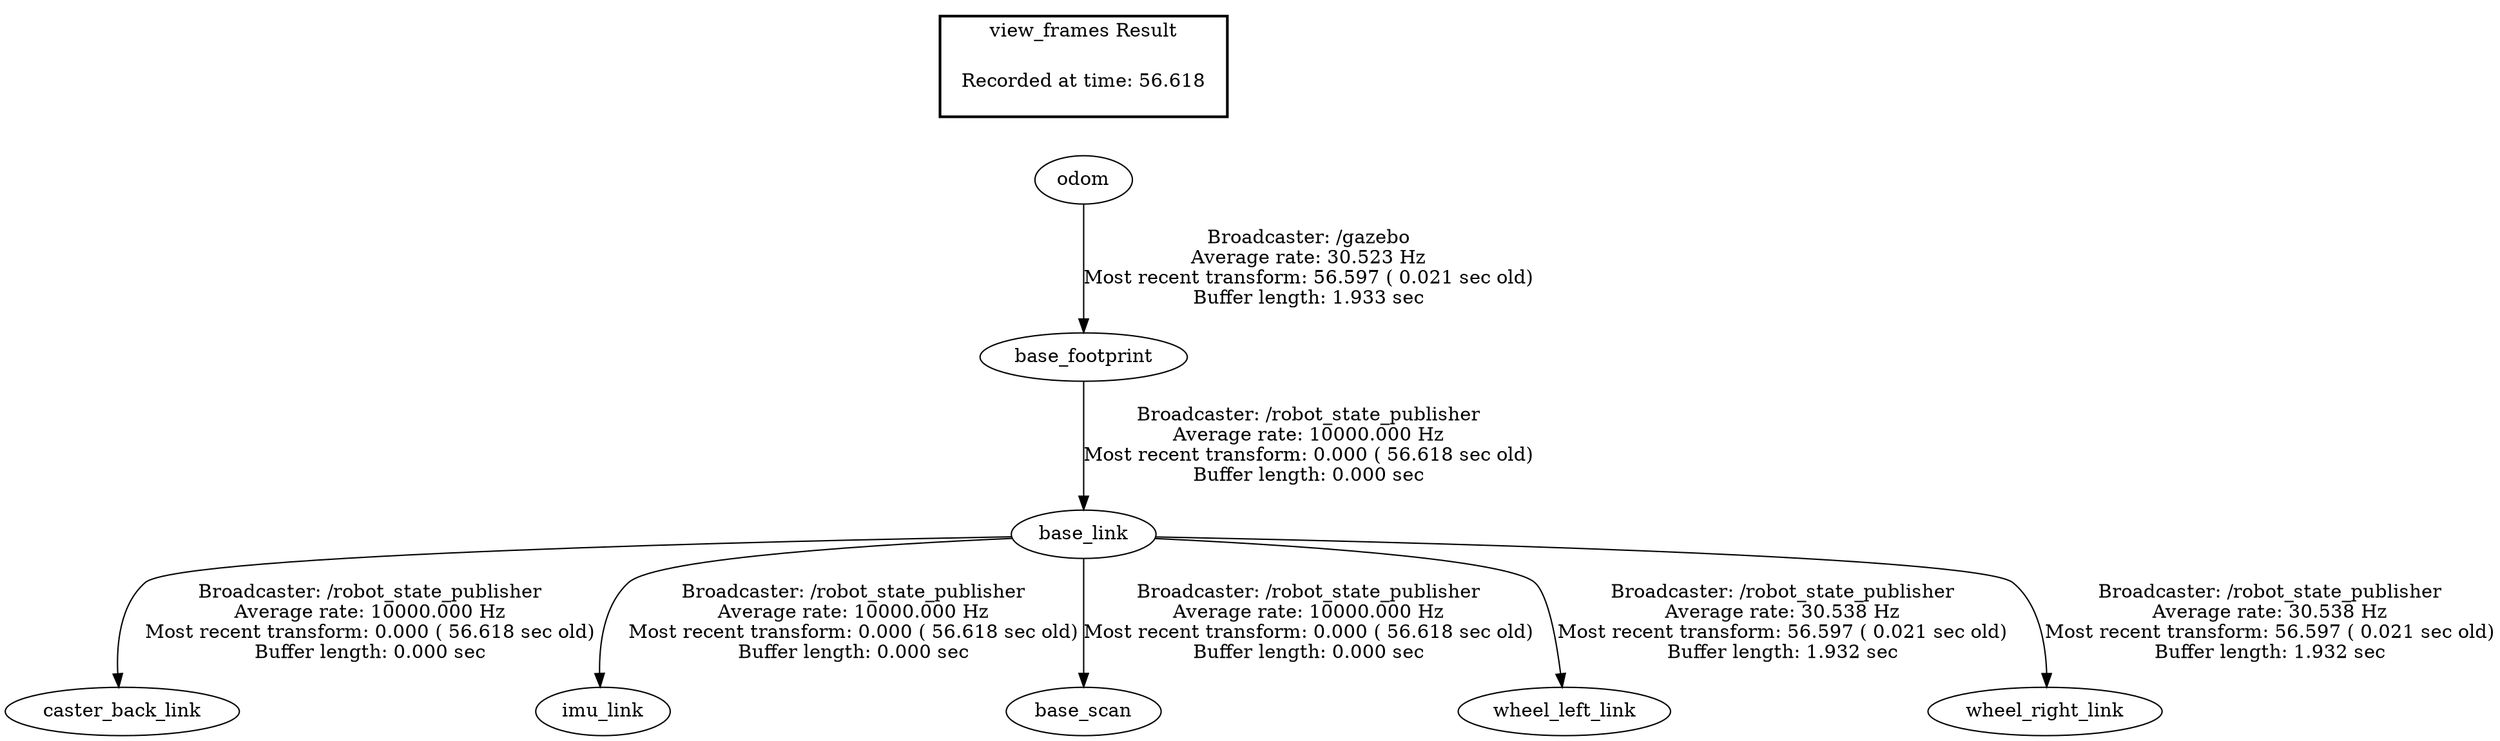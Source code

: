 digraph G {
"base_footprint" -> "base_link"[label="Broadcaster: /robot_state_publisher\nAverage rate: 10000.000 Hz\nMost recent transform: 0.000 ( 56.618 sec old)\nBuffer length: 0.000 sec\n"];
"odom" -> "base_footprint"[label="Broadcaster: /gazebo\nAverage rate: 30.523 Hz\nMost recent transform: 56.597 ( 0.021 sec old)\nBuffer length: 1.933 sec\n"];
"base_link" -> "caster_back_link"[label="Broadcaster: /robot_state_publisher\nAverage rate: 10000.000 Hz\nMost recent transform: 0.000 ( 56.618 sec old)\nBuffer length: 0.000 sec\n"];
"base_link" -> "imu_link"[label="Broadcaster: /robot_state_publisher\nAverage rate: 10000.000 Hz\nMost recent transform: 0.000 ( 56.618 sec old)\nBuffer length: 0.000 sec\n"];
"base_link" -> "base_scan"[label="Broadcaster: /robot_state_publisher\nAverage rate: 10000.000 Hz\nMost recent transform: 0.000 ( 56.618 sec old)\nBuffer length: 0.000 sec\n"];
"base_link" -> "wheel_left_link"[label="Broadcaster: /robot_state_publisher\nAverage rate: 30.538 Hz\nMost recent transform: 56.597 ( 0.021 sec old)\nBuffer length: 1.932 sec\n"];
"base_link" -> "wheel_right_link"[label="Broadcaster: /robot_state_publisher\nAverage rate: 30.538 Hz\nMost recent transform: 56.597 ( 0.021 sec old)\nBuffer length: 1.932 sec\n"];
edge [style=invis];
 subgraph cluster_legend { style=bold; color=black; label ="view_frames Result";
"Recorded at time: 56.618"[ shape=plaintext ] ;
 }->"odom";
}